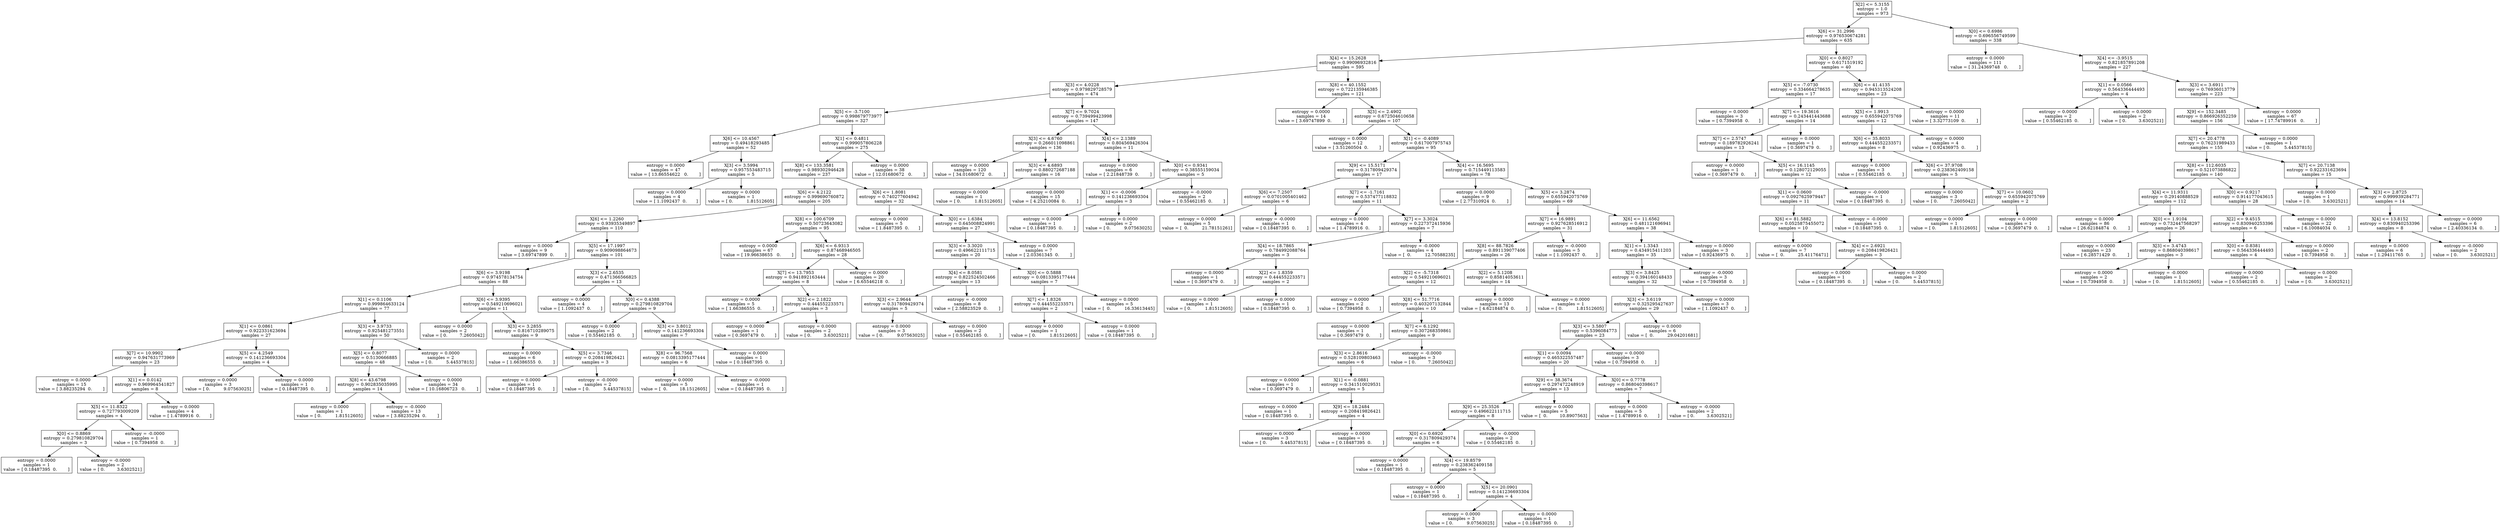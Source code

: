 digraph Tree {
0 [label="X[2] <= 5.3155\nentropy = 1.0\nsamples = 973", shape="box"] ;
1 [label="X[6] <= 31.2996\nentropy = 0.976530674281\nsamples = 635", shape="box"] ;
0 -> 1 ;
2 [label="X[4] <= 15.2628\nentropy = 0.99096932816\nsamples = 595", shape="box"] ;
1 -> 2 ;
3 [label="X[3] <= 4.0228\nentropy = 0.979829728579\nsamples = 474", shape="box"] ;
2 -> 3 ;
4 [label="X[5] <= -3.7100\nentropy = 0.998679773977\nsamples = 327", shape="box"] ;
3 -> 4 ;
5 [label="X[6] <= 10.4567\nentropy = 0.49418293485\nsamples = 52", shape="box"] ;
4 -> 5 ;
6 [label="entropy = 0.0000\nsamples = 47\nvalue = [ 13.86554622   0.        ]", shape="box"] ;
5 -> 6 ;
7 [label="X[3] <= 3.5994\nentropy = 0.957553483715\nsamples = 5", shape="box"] ;
5 -> 7 ;
8 [label="entropy = 0.0000\nsamples = 4\nvalue = [ 1.1092437  0.       ]", shape="box"] ;
7 -> 8 ;
9 [label="entropy = 0.0000\nsamples = 1\nvalue = [ 0.          1.81512605]", shape="box"] ;
7 -> 9 ;
10 [label="X[1] <= 0.4811\nentropy = 0.999057806228\nsamples = 275", shape="box"] ;
4 -> 10 ;
11 [label="X[8] <= 133.3581\nentropy = 0.989302946428\nsamples = 237", shape="box"] ;
10 -> 11 ;
12 [label="X[6] <= 4.2122\nentropy = 0.999690760872\nsamples = 205", shape="box"] ;
11 -> 12 ;
13 [label="X[6] <= 1.2260\nentropy = 0.93935349897\nsamples = 110", shape="box"] ;
12 -> 13 ;
14 [label="entropy = 0.0000\nsamples = 9\nvalue = [ 3.69747899  0.        ]", shape="box"] ;
13 -> 14 ;
15 [label="X[5] <= 17.1997\nentropy = 0.909098864673\nsamples = 101", shape="box"] ;
13 -> 15 ;
16 [label="X[6] <= 3.9198\nentropy = 0.974578134754\nsamples = 88", shape="box"] ;
15 -> 16 ;
17 [label="X[1] <= 0.1106\nentropy = 0.999864633124\nsamples = 77", shape="box"] ;
16 -> 17 ;
18 [label="X[1] <= 0.0861\nentropy = 0.922331623694\nsamples = 27", shape="box"] ;
17 -> 18 ;
19 [label="X[7] <= 10.9902\nentropy = 0.947631773969\nsamples = 23", shape="box"] ;
18 -> 19 ;
20 [label="entropy = 0.0000\nsamples = 15\nvalue = [ 3.88235294  0.        ]", shape="box"] ;
19 -> 20 ;
21 [label="X[1] <= 0.0142\nentropy = 0.969964541827\nsamples = 8", shape="box"] ;
19 -> 21 ;
22 [label="X[5] <= 11.8322\nentropy = 0.727793009209\nsamples = 4", shape="box"] ;
21 -> 22 ;
23 [label="X[0] <= 0.8869\nentropy = 0.279810829704\nsamples = 3", shape="box"] ;
22 -> 23 ;
24 [label="entropy = 0.0000\nsamples = 1\nvalue = [ 0.18487395  0.        ]", shape="box"] ;
23 -> 24 ;
25 [label="entropy = -0.0000\nsamples = 2\nvalue = [ 0.         3.6302521]", shape="box"] ;
23 -> 25 ;
26 [label="entropy = -0.0000\nsamples = 1\nvalue = [ 0.7394958  0.       ]", shape="box"] ;
22 -> 26 ;
27 [label="entropy = 0.0000\nsamples = 4\nvalue = [ 1.4789916  0.       ]", shape="box"] ;
21 -> 27 ;
28 [label="X[5] <= 4.2549\nentropy = 0.141236693304\nsamples = 4", shape="box"] ;
18 -> 28 ;
29 [label="entropy = 0.0000\nsamples = 3\nvalue = [ 0.          9.07563025]", shape="box"] ;
28 -> 29 ;
30 [label="entropy = 0.0000\nsamples = 1\nvalue = [ 0.18487395  0.        ]", shape="box"] ;
28 -> 30 ;
31 [label="X[3] <= 3.9733\nentropy = 0.925481273551\nsamples = 50", shape="box"] ;
17 -> 31 ;
32 [label="X[5] <= 0.8077\nentropy = 0.5130666885\nsamples = 48", shape="box"] ;
31 -> 32 ;
33 [label="X[8] <= 43.6798\nentropy = 0.902835035995\nsamples = 14", shape="box"] ;
32 -> 33 ;
34 [label="entropy = 0.0000\nsamples = 1\nvalue = [ 0.          1.81512605]", shape="box"] ;
33 -> 34 ;
35 [label="entropy = -0.0000\nsamples = 13\nvalue = [ 3.88235294  0.        ]", shape="box"] ;
33 -> 35 ;
36 [label="entropy = 0.0000\nsamples = 34\nvalue = [ 10.16806723   0.        ]", shape="box"] ;
32 -> 36 ;
37 [label="entropy = 0.0000\nsamples = 2\nvalue = [ 0.          5.44537815]", shape="box"] ;
31 -> 37 ;
38 [label="X[6] <= 3.9395\nentropy = 0.549210696021\nsamples = 11", shape="box"] ;
16 -> 38 ;
39 [label="entropy = 0.0000\nsamples = 2\nvalue = [ 0.         7.2605042]", shape="box"] ;
38 -> 39 ;
40 [label="X[3] <= 3.2855\nentropy = 0.816710289075\nsamples = 9", shape="box"] ;
38 -> 40 ;
41 [label="entropy = 0.0000\nsamples = 6\nvalue = [ 1.66386555  0.        ]", shape="box"] ;
40 -> 41 ;
42 [label="X[5] <= 3.7346\nentropy = 0.208419826421\nsamples = 3", shape="box"] ;
40 -> 42 ;
43 [label="entropy = 0.0000\nsamples = 1\nvalue = [ 0.18487395  0.        ]", shape="box"] ;
42 -> 43 ;
44 [label="entropy = -0.0000\nsamples = 2\nvalue = [ 0.          5.44537815]", shape="box"] ;
42 -> 44 ;
45 [label="X[3] <= 2.6535\nentropy = 0.471366566825\nsamples = 13", shape="box"] ;
15 -> 45 ;
46 [label="entropy = 0.0000\nsamples = 4\nvalue = [ 1.1092437  0.       ]", shape="box"] ;
45 -> 46 ;
47 [label="X[0] <= 0.4388\nentropy = 0.279810829704\nsamples = 9", shape="box"] ;
45 -> 47 ;
48 [label="entropy = 0.0000\nsamples = 2\nvalue = [ 0.55462185  0.        ]", shape="box"] ;
47 -> 48 ;
49 [label="X[3] <= 3.8012\nentropy = 0.141236693304\nsamples = 7", shape="box"] ;
47 -> 49 ;
50 [label="X[8] <= 96.7568\nentropy = 0.0813395177444\nsamples = 6", shape="box"] ;
49 -> 50 ;
51 [label="entropy = 0.0000\nsamples = 5\nvalue = [  0.         18.1512605]", shape="box"] ;
50 -> 51 ;
52 [label="entropy = -0.0000\nsamples = 1\nvalue = [ 0.18487395  0.        ]", shape="box"] ;
50 -> 52 ;
53 [label="entropy = 0.0000\nsamples = 1\nvalue = [ 0.18487395  0.        ]", shape="box"] ;
49 -> 53 ;
54 [label="X[8] <= 100.6709\nentropy = 0.50723643082\nsamples = 95", shape="box"] ;
12 -> 54 ;
55 [label="entropy = 0.0000\nsamples = 67\nvalue = [ 19.96638655   0.        ]", shape="box"] ;
54 -> 55 ;
56 [label="X[6] <= 6.9313\nentropy = 0.87468946505\nsamples = 28", shape="box"] ;
54 -> 56 ;
57 [label="X[7] <= 13.7953\nentropy = 0.941892163444\nsamples = 8", shape="box"] ;
56 -> 57 ;
58 [label="entropy = 0.0000\nsamples = 5\nvalue = [ 1.66386555  0.        ]", shape="box"] ;
57 -> 58 ;
59 [label="X[2] <= 2.1822\nentropy = 0.444552233571\nsamples = 3", shape="box"] ;
57 -> 59 ;
60 [label="entropy = 0.0000\nsamples = 1\nvalue = [ 0.3697479  0.       ]", shape="box"] ;
59 -> 60 ;
61 [label="entropy = 0.0000\nsamples = 2\nvalue = [ 0.         3.6302521]", shape="box"] ;
59 -> 61 ;
62 [label="entropy = 0.0000\nsamples = 20\nvalue = [ 6.65546218  0.        ]", shape="box"] ;
56 -> 62 ;
63 [label="X[6] <= 1.8081\nentropy = 0.740277604942\nsamples = 32", shape="box"] ;
11 -> 63 ;
64 [label="entropy = 0.0000\nsamples = 5\nvalue = [ 1.8487395  0.       ]", shape="box"] ;
63 -> 64 ;
65 [label="X[0] <= 1.6384\nentropy = 0.645008824991\nsamples = 27", shape="box"] ;
63 -> 65 ;
66 [label="X[3] <= 3.3020\nentropy = 0.496622111715\nsamples = 20", shape="box"] ;
65 -> 66 ;
67 [label="X[4] <= 8.0581\nentropy = 0.822524502466\nsamples = 13", shape="box"] ;
66 -> 67 ;
68 [label="X[3] <= 2.9644\nentropy = 0.317809429374\nsamples = 5", shape="box"] ;
67 -> 68 ;
69 [label="entropy = 0.0000\nsamples = 3\nvalue = [ 0.          9.07563025]", shape="box"] ;
68 -> 69 ;
70 [label="entropy = 0.0000\nsamples = 2\nvalue = [ 0.55462185  0.        ]", shape="box"] ;
68 -> 70 ;
71 [label="entropy = -0.0000\nsamples = 8\nvalue = [ 2.58823529  0.        ]", shape="box"] ;
67 -> 71 ;
72 [label="X[0] <= 0.5888\nentropy = 0.0813395177444\nsamples = 7", shape="box"] ;
66 -> 72 ;
73 [label="X[7] <= 1.8326\nentropy = 0.444552233571\nsamples = 2", shape="box"] ;
72 -> 73 ;
74 [label="entropy = 0.0000\nsamples = 1\nvalue = [ 0.          1.81512605]", shape="box"] ;
73 -> 74 ;
75 [label="entropy = 0.0000\nsamples = 1\nvalue = [ 0.18487395  0.        ]", shape="box"] ;
73 -> 75 ;
76 [label="entropy = 0.0000\nsamples = 5\nvalue = [  0.          16.33613445]", shape="box"] ;
72 -> 76 ;
77 [label="entropy = 0.0000\nsamples = 7\nvalue = [ 2.03361345  0.        ]", shape="box"] ;
65 -> 77 ;
78 [label="entropy = 0.0000\nsamples = 38\nvalue = [ 12.01680672   0.        ]", shape="box"] ;
10 -> 78 ;
79 [label="X[7] <= 9.7024\nentropy = 0.739499423998\nsamples = 147", shape="box"] ;
3 -> 79 ;
80 [label="X[3] <= 4.6760\nentropy = 0.266011098861\nsamples = 136", shape="box"] ;
79 -> 80 ;
81 [label="entropy = 0.0000\nsamples = 120\nvalue = [ 34.01680672   0.        ]", shape="box"] ;
80 -> 81 ;
82 [label="X[3] <= 4.6893\nentropy = 0.880272687188\nsamples = 16", shape="box"] ;
80 -> 82 ;
83 [label="entropy = 0.0000\nsamples = 1\nvalue = [ 0.          1.81512605]", shape="box"] ;
82 -> 83 ;
84 [label="entropy = 0.0000\nsamples = 15\nvalue = [ 4.25210084  0.        ]", shape="box"] ;
82 -> 84 ;
85 [label="X[4] <= 2.1389\nentropy = 0.804569426304\nsamples = 11", shape="box"] ;
79 -> 85 ;
86 [label="entropy = 0.0000\nsamples = 6\nvalue = [ 2.21848739  0.        ]", shape="box"] ;
85 -> 86 ;
87 [label="X[0] <= 0.9341\nentropy = 0.38555159034\nsamples = 5", shape="box"] ;
85 -> 87 ;
88 [label="X[1] <= -0.0006\nentropy = 0.141236693304\nsamples = 3", shape="box"] ;
87 -> 88 ;
89 [label="entropy = 0.0000\nsamples = 1\nvalue = [ 0.18487395  0.        ]", shape="box"] ;
88 -> 89 ;
90 [label="entropy = 0.0000\nsamples = 2\nvalue = [ 0.          9.07563025]", shape="box"] ;
88 -> 90 ;
91 [label="entropy = -0.0000\nsamples = 2\nvalue = [ 0.55462185  0.        ]", shape="box"] ;
87 -> 91 ;
92 [label="X[8] <= 40.1552\nentropy = 0.722135946385\nsamples = 121", shape="box"] ;
2 -> 92 ;
93 [label="entropy = 0.0000\nsamples = 14\nvalue = [ 3.69747899  0.        ]", shape="box"] ;
92 -> 93 ;
94 [label="X[3] <= 2.4902\nentropy = 0.672504610658\nsamples = 107", shape="box"] ;
92 -> 94 ;
95 [label="entropy = 0.0000\nsamples = 12\nvalue = [ 3.51260504  0.        ]", shape="box"] ;
94 -> 95 ;
96 [label="X[1] <= -0.4089\nentropy = 0.617007975743\nsamples = 95", shape="box"] ;
94 -> 96 ;
97 [label="X[9] <= 15.5171\nentropy = 0.317809429374\nsamples = 17", shape="box"] ;
96 -> 97 ;
98 [label="X[6] <= 7.2507\nentropy = 0.0701005401462\nsamples = 6", shape="box"] ;
97 -> 98 ;
99 [label="entropy = 0.0000\nsamples = 5\nvalue = [  0.          21.78151261]", shape="box"] ;
98 -> 99 ;
100 [label="entropy = -0.0000\nsamples = 1\nvalue = [ 0.18487395  0.        ]", shape="box"] ;
98 -> 100 ;
101 [label="X[7] <= -1.7161\nentropy = 0.537477118832\nsamples = 11", shape="box"] ;
97 -> 101 ;
102 [label="entropy = 0.0000\nsamples = 4\nvalue = [ 1.4789916  0.       ]", shape="box"] ;
101 -> 102 ;
103 [label="X[7] <= 3.3024\nentropy = 0.227372415936\nsamples = 7", shape="box"] ;
101 -> 103 ;
104 [label="X[4] <= 18.7865\nentropy = 0.784992088764\nsamples = 3", shape="box"] ;
103 -> 104 ;
105 [label="entropy = 0.0000\nsamples = 1\nvalue = [ 0.3697479  0.       ]", shape="box"] ;
104 -> 105 ;
106 [label="X[2] <= 1.8359\nentropy = 0.444552233571\nsamples = 2", shape="box"] ;
104 -> 106 ;
107 [label="entropy = 0.0000\nsamples = 1\nvalue = [ 0.          1.81512605]", shape="box"] ;
106 -> 107 ;
108 [label="entropy = 0.0000\nsamples = 1\nvalue = [ 0.18487395  0.        ]", shape="box"] ;
106 -> 108 ;
109 [label="entropy = -0.0000\nsamples = 4\nvalue = [  0.          12.70588235]", shape="box"] ;
103 -> 109 ;
110 [label="X[4] <= 16.5695\nentropy = 0.715449113583\nsamples = 78", shape="box"] ;
96 -> 110 ;
111 [label="entropy = 0.0000\nsamples = 9\nvalue = [ 2.77310924  0.        ]", shape="box"] ;
110 -> 111 ;
112 [label="X[5] <= 3.2874\nentropy = 0.655942075769\nsamples = 69", shape="box"] ;
110 -> 112 ;
113 [label="X[7] <= 16.9891\nentropy = 0.927628516912\nsamples = 31", shape="box"] ;
112 -> 113 ;
114 [label="X[8] <= 88.7826\nentropy = 0.891139077406\nsamples = 26", shape="box"] ;
113 -> 114 ;
115 [label="X[2] <= -5.7318\nentropy = 0.549210696021\nsamples = 12", shape="box"] ;
114 -> 115 ;
116 [label="entropy = 0.0000\nsamples = 2\nvalue = [ 0.7394958  0.       ]", shape="box"] ;
115 -> 116 ;
117 [label="X[8] <= 51.7716\nentropy = 0.403207132844\nsamples = 10", shape="box"] ;
115 -> 117 ;
118 [label="entropy = 0.0000\nsamples = 1\nvalue = [ 0.3697479  0.       ]", shape="box"] ;
117 -> 118 ;
119 [label="X[7] <= 6.1292\nentropy = 0.307268359861\nsamples = 9", shape="box"] ;
117 -> 119 ;
120 [label="X[3] <= 2.8616\nentropy = 0.528109803463\nsamples = 6", shape="box"] ;
119 -> 120 ;
121 [label="entropy = 0.0000\nsamples = 1\nvalue = [ 0.3697479  0.       ]", shape="box"] ;
120 -> 121 ;
122 [label="X[1] <= -0.0881\nentropy = 0.341510029531\nsamples = 5", shape="box"] ;
120 -> 122 ;
123 [label="entropy = 0.0000\nsamples = 1\nvalue = [ 0.18487395  0.        ]", shape="box"] ;
122 -> 123 ;
124 [label="X[9] <= 18.2484\nentropy = 0.208419826421\nsamples = 4", shape="box"] ;
122 -> 124 ;
125 [label="entropy = 0.0000\nsamples = 3\nvalue = [ 0.          5.44537815]", shape="box"] ;
124 -> 125 ;
126 [label="entropy = 0.0000\nsamples = 1\nvalue = [ 0.18487395  0.        ]", shape="box"] ;
124 -> 126 ;
127 [label="entropy = -0.0000\nsamples = 3\nvalue = [ 0.         7.2605042]", shape="box"] ;
119 -> 127 ;
128 [label="X[2] <= 5.1208\nentropy = 0.85814053611\nsamples = 14", shape="box"] ;
114 -> 128 ;
129 [label="entropy = 0.0000\nsamples = 13\nvalue = [ 4.62184874  0.        ]", shape="box"] ;
128 -> 129 ;
130 [label="entropy = 0.0000\nsamples = 1\nvalue = [ 0.          1.81512605]", shape="box"] ;
128 -> 130 ;
131 [label="entropy = -0.0000\nsamples = 5\nvalue = [ 1.1092437  0.       ]", shape="box"] ;
113 -> 131 ;
132 [label="X[6] <= 11.6562\nentropy = 0.481121696941\nsamples = 38", shape="box"] ;
112 -> 132 ;
133 [label="X[1] <= 1.3343\nentropy = 0.434915411203\nsamples = 35", shape="box"] ;
132 -> 133 ;
134 [label="X[3] <= 3.8425\nentropy = 0.394160148433\nsamples = 32", shape="box"] ;
133 -> 134 ;
135 [label="X[3] <= 3.6119\nentropy = 0.325295427637\nsamples = 29", shape="box"] ;
134 -> 135 ;
136 [label="X[3] <= 3.5807\nentropy = 0.5396084773\nsamples = 23", shape="box"] ;
135 -> 136 ;
137 [label="X[1] <= 0.0094\nentropy = 0.465322557487\nsamples = 20", shape="box"] ;
136 -> 137 ;
138 [label="X[9] <= 38.3674\nentropy = 0.297472248919\nsamples = 13", shape="box"] ;
137 -> 138 ;
139 [label="X[9] <= 25.3526\nentropy = 0.496622111715\nsamples = 8", shape="box"] ;
138 -> 139 ;
140 [label="X[0] <= 0.6920\nentropy = 0.317809429374\nsamples = 6", shape="box"] ;
139 -> 140 ;
141 [label="entropy = 0.0000\nsamples = 1\nvalue = [ 0.18487395  0.        ]", shape="box"] ;
140 -> 141 ;
142 [label="X[4] <= 19.8579\nentropy = 0.238362409158\nsamples = 5", shape="box"] ;
140 -> 142 ;
143 [label="entropy = 0.0000\nsamples = 1\nvalue = [ 0.18487395  0.        ]", shape="box"] ;
142 -> 143 ;
144 [label="X[5] <= 20.0901\nentropy = 0.141236693304\nsamples = 4", shape="box"] ;
142 -> 144 ;
145 [label="entropy = 0.0000\nsamples = 3\nvalue = [ 0.          9.07563025]", shape="box"] ;
144 -> 145 ;
146 [label="entropy = 0.0000\nsamples = 1\nvalue = [ 0.18487395  0.        ]", shape="box"] ;
144 -> 146 ;
147 [label="entropy = -0.0000\nsamples = 2\nvalue = [ 0.55462185  0.        ]", shape="box"] ;
139 -> 147 ;
148 [label="entropy = 0.0000\nsamples = 5\nvalue = [  0.         10.8907563]", shape="box"] ;
138 -> 148 ;
149 [label="X[0] <= 0.7778\nentropy = 0.868040398617\nsamples = 7", shape="box"] ;
137 -> 149 ;
150 [label="entropy = 0.0000\nsamples = 5\nvalue = [ 1.4789916  0.       ]", shape="box"] ;
149 -> 150 ;
151 [label="entropy = -0.0000\nsamples = 2\nvalue = [ 0.         3.6302521]", shape="box"] ;
149 -> 151 ;
152 [label="entropy = 0.0000\nsamples = 3\nvalue = [ 0.7394958  0.       ]", shape="box"] ;
136 -> 152 ;
153 [label="entropy = 0.0000\nsamples = 6\nvalue = [  0.          29.04201681]", shape="box"] ;
135 -> 153 ;
154 [label="entropy = 0.0000\nsamples = 3\nvalue = [ 1.1092437  0.       ]", shape="box"] ;
134 -> 154 ;
155 [label="entropy = -0.0000\nsamples = 3\nvalue = [ 0.7394958  0.       ]", shape="box"] ;
133 -> 155 ;
156 [label="entropy = 0.0000\nsamples = 3\nvalue = [ 0.92436975  0.        ]", shape="box"] ;
132 -> 156 ;
157 [label="X[0] <= 0.8027\nentropy = 0.6171519192\nsamples = 40", shape="box"] ;
1 -> 157 ;
158 [label="X[5] <= -7.0730\nentropy = 0.334664278635\nsamples = 17", shape="box"] ;
157 -> 158 ;
159 [label="entropy = 0.0000\nsamples = 3\nvalue = [ 0.7394958  0.       ]", shape="box"] ;
158 -> 159 ;
160 [label="X[7] <= 19.3616\nentropy = 0.243441443688\nsamples = 14", shape="box"] ;
158 -> 160 ;
161 [label="X[7] <= 2.5747\nentropy = 0.189782926241\nsamples = 13", shape="box"] ;
160 -> 161 ;
162 [label="entropy = 0.0000\nsamples = 1\nvalue = [ 0.3697479  0.       ]", shape="box"] ;
161 -> 162 ;
163 [label="X[5] <= 16.1145\nentropy = 0.128072129055\nsamples = 12", shape="box"] ;
161 -> 163 ;
164 [label="X[1] <= 0.0600\nentropy = 0.0927625979447\nsamples = 11", shape="box"] ;
163 -> 164 ;
165 [label="X[6] <= 81.5882\nentropy = 0.0525875455072\nsamples = 10", shape="box"] ;
164 -> 165 ;
166 [label="entropy = 0.0000\nsamples = 7\nvalue = [  0.          25.41176471]", shape="box"] ;
165 -> 166 ;
167 [label="X[4] <= 2.6921\nentropy = 0.208419826421\nsamples = 3", shape="box"] ;
165 -> 167 ;
168 [label="entropy = 0.0000\nsamples = 1\nvalue = [ 0.18487395  0.        ]", shape="box"] ;
167 -> 168 ;
169 [label="entropy = 0.0000\nsamples = 2\nvalue = [ 0.          5.44537815]", shape="box"] ;
167 -> 169 ;
170 [label="entropy = -0.0000\nsamples = 1\nvalue = [ 0.18487395  0.        ]", shape="box"] ;
164 -> 170 ;
171 [label="entropy = -0.0000\nsamples = 1\nvalue = [ 0.18487395  0.        ]", shape="box"] ;
163 -> 171 ;
172 [label="entropy = 0.0000\nsamples = 1\nvalue = [ 0.3697479  0.       ]", shape="box"] ;
160 -> 172 ;
173 [label="X[6] <= 41.4135\nentropy = 0.945313524208\nsamples = 23", shape="box"] ;
157 -> 173 ;
174 [label="X[5] <= 1.9913\nentropy = 0.655942075769\nsamples = 12", shape="box"] ;
173 -> 174 ;
175 [label="X[6] <= 35.8033\nentropy = 0.444552233571\nsamples = 8", shape="box"] ;
174 -> 175 ;
176 [label="entropy = 0.0000\nsamples = 3\nvalue = [ 0.55462185  0.        ]", shape="box"] ;
175 -> 176 ;
177 [label="X[6] <= 37.9708\nentropy = 0.238362409158\nsamples = 5", shape="box"] ;
175 -> 177 ;
178 [label="entropy = 0.0000\nsamples = 3\nvalue = [ 0.         7.2605042]", shape="box"] ;
177 -> 178 ;
179 [label="X[7] <= 10.0602\nentropy = 0.655942075769\nsamples = 2", shape="box"] ;
177 -> 179 ;
180 [label="entropy = 0.0000\nsamples = 1\nvalue = [ 0.          1.81512605]", shape="box"] ;
179 -> 180 ;
181 [label="entropy = 0.0000\nsamples = 1\nvalue = [ 0.3697479  0.       ]", shape="box"] ;
179 -> 181 ;
182 [label="entropy = 0.0000\nsamples = 4\nvalue = [ 0.92436975  0.        ]", shape="box"] ;
174 -> 182 ;
183 [label="entropy = 0.0000\nsamples = 11\nvalue = [ 3.32773109  0.        ]", shape="box"] ;
173 -> 183 ;
184 [label="X[0] <= 0.6986\nentropy = 0.696556749599\nsamples = 338", shape="box"] ;
0 -> 184 ;
185 [label="entropy = 0.0000\nsamples = 111\nvalue = [ 31.24369748   0.        ]", shape="box"] ;
184 -> 185 ;
186 [label="X[4] <= -3.9515\nentropy = 0.821857891208\nsamples = 227", shape="box"] ;
184 -> 186 ;
187 [label="X[1] <= 0.0566\nentropy = 0.564336444493\nsamples = 4", shape="box"] ;
186 -> 187 ;
188 [label="entropy = 0.0000\nsamples = 2\nvalue = [ 0.55462185  0.        ]", shape="box"] ;
187 -> 188 ;
189 [label="entropy = 0.0000\nsamples = 2\nvalue = [ 0.         3.6302521]", shape="box"] ;
187 -> 189 ;
190 [label="X[3] <= 3.6911\nentropy = 0.76936013779\nsamples = 223", shape="box"] ;
186 -> 190 ;
191 [label="X[9] <= 152.3485\nentropy = 0.866926352259\nsamples = 156", shape="box"] ;
190 -> 191 ;
192 [label="X[7] <= 20.4778\nentropy = 0.76231989433\nsamples = 155", shape="box"] ;
191 -> 192 ;
193 [label="X[8] <= 112.6035\nentropy = 0.521073886822\nsamples = 140", shape="box"] ;
192 -> 193 ;
194 [label="X[4] <= 11.9311\nentropy = 0.29140888529\nsamples = 112", shape="box"] ;
193 -> 194 ;
195 [label="entropy = 0.0000\nsamples = 86\nvalue = [ 26.62184874   0.        ]", shape="box"] ;
194 -> 195 ;
196 [label="X[0] <= 1.9104\nentropy = 0.732447568297\nsamples = 26", shape="box"] ;
194 -> 196 ;
197 [label="entropy = 0.0000\nsamples = 23\nvalue = [ 6.28571429  0.        ]", shape="box"] ;
196 -> 197 ;
198 [label="X[3] <= 3.4743\nentropy = 0.868040398617\nsamples = 3", shape="box"] ;
196 -> 198 ;
199 [label="entropy = 0.0000\nsamples = 2\nvalue = [ 0.7394958  0.       ]", shape="box"] ;
198 -> 199 ;
200 [label="entropy = -0.0000\nsamples = 1\nvalue = [ 0.          1.81512605]", shape="box"] ;
198 -> 200 ;
201 [label="X[0] <= 0.9217\nentropy = 0.914177043615\nsamples = 28", shape="box"] ;
193 -> 201 ;
202 [label="X[2] <= 9.4515\nentropy = 0.830940253396\nsamples = 6", shape="box"] ;
201 -> 202 ;
203 [label="X[0] <= 0.8381\nentropy = 0.564336444493\nsamples = 4", shape="box"] ;
202 -> 203 ;
204 [label="entropy = 0.0000\nsamples = 2\nvalue = [ 0.55462185  0.        ]", shape="box"] ;
203 -> 204 ;
205 [label="entropy = 0.0000\nsamples = 2\nvalue = [ 0.         3.6302521]", shape="box"] ;
203 -> 205 ;
206 [label="entropy = 0.0000\nsamples = 2\nvalue = [ 0.7394958  0.       ]", shape="box"] ;
202 -> 206 ;
207 [label="entropy = 0.0000\nsamples = 22\nvalue = [ 6.10084034  0.        ]", shape="box"] ;
201 -> 207 ;
208 [label="X[7] <= 20.7138\nentropy = 0.922331623694\nsamples = 15", shape="box"] ;
192 -> 208 ;
209 [label="entropy = 0.0000\nsamples = 1\nvalue = [ 0.         3.6302521]", shape="box"] ;
208 -> 209 ;
210 [label="X[3] <= 2.8725\nentropy = 0.999939284771\nsamples = 14", shape="box"] ;
208 -> 210 ;
211 [label="X[4] <= 13.8152\nentropy = 0.830940253396\nsamples = 8", shape="box"] ;
210 -> 211 ;
212 [label="entropy = 0.0000\nsamples = 6\nvalue = [ 1.29411765  0.        ]", shape="box"] ;
211 -> 212 ;
213 [label="entropy = -0.0000\nsamples = 2\nvalue = [ 0.         3.6302521]", shape="box"] ;
211 -> 213 ;
214 [label="entropy = 0.0000\nsamples = 6\nvalue = [ 2.40336134  0.        ]", shape="box"] ;
210 -> 214 ;
215 [label="entropy = 0.0000\nsamples = 1\nvalue = [ 0.          5.44537815]", shape="box"] ;
191 -> 215 ;
216 [label="entropy = 0.0000\nsamples = 67\nvalue = [ 17.74789916   0.        ]", shape="box"] ;
190 -> 216 ;
}
